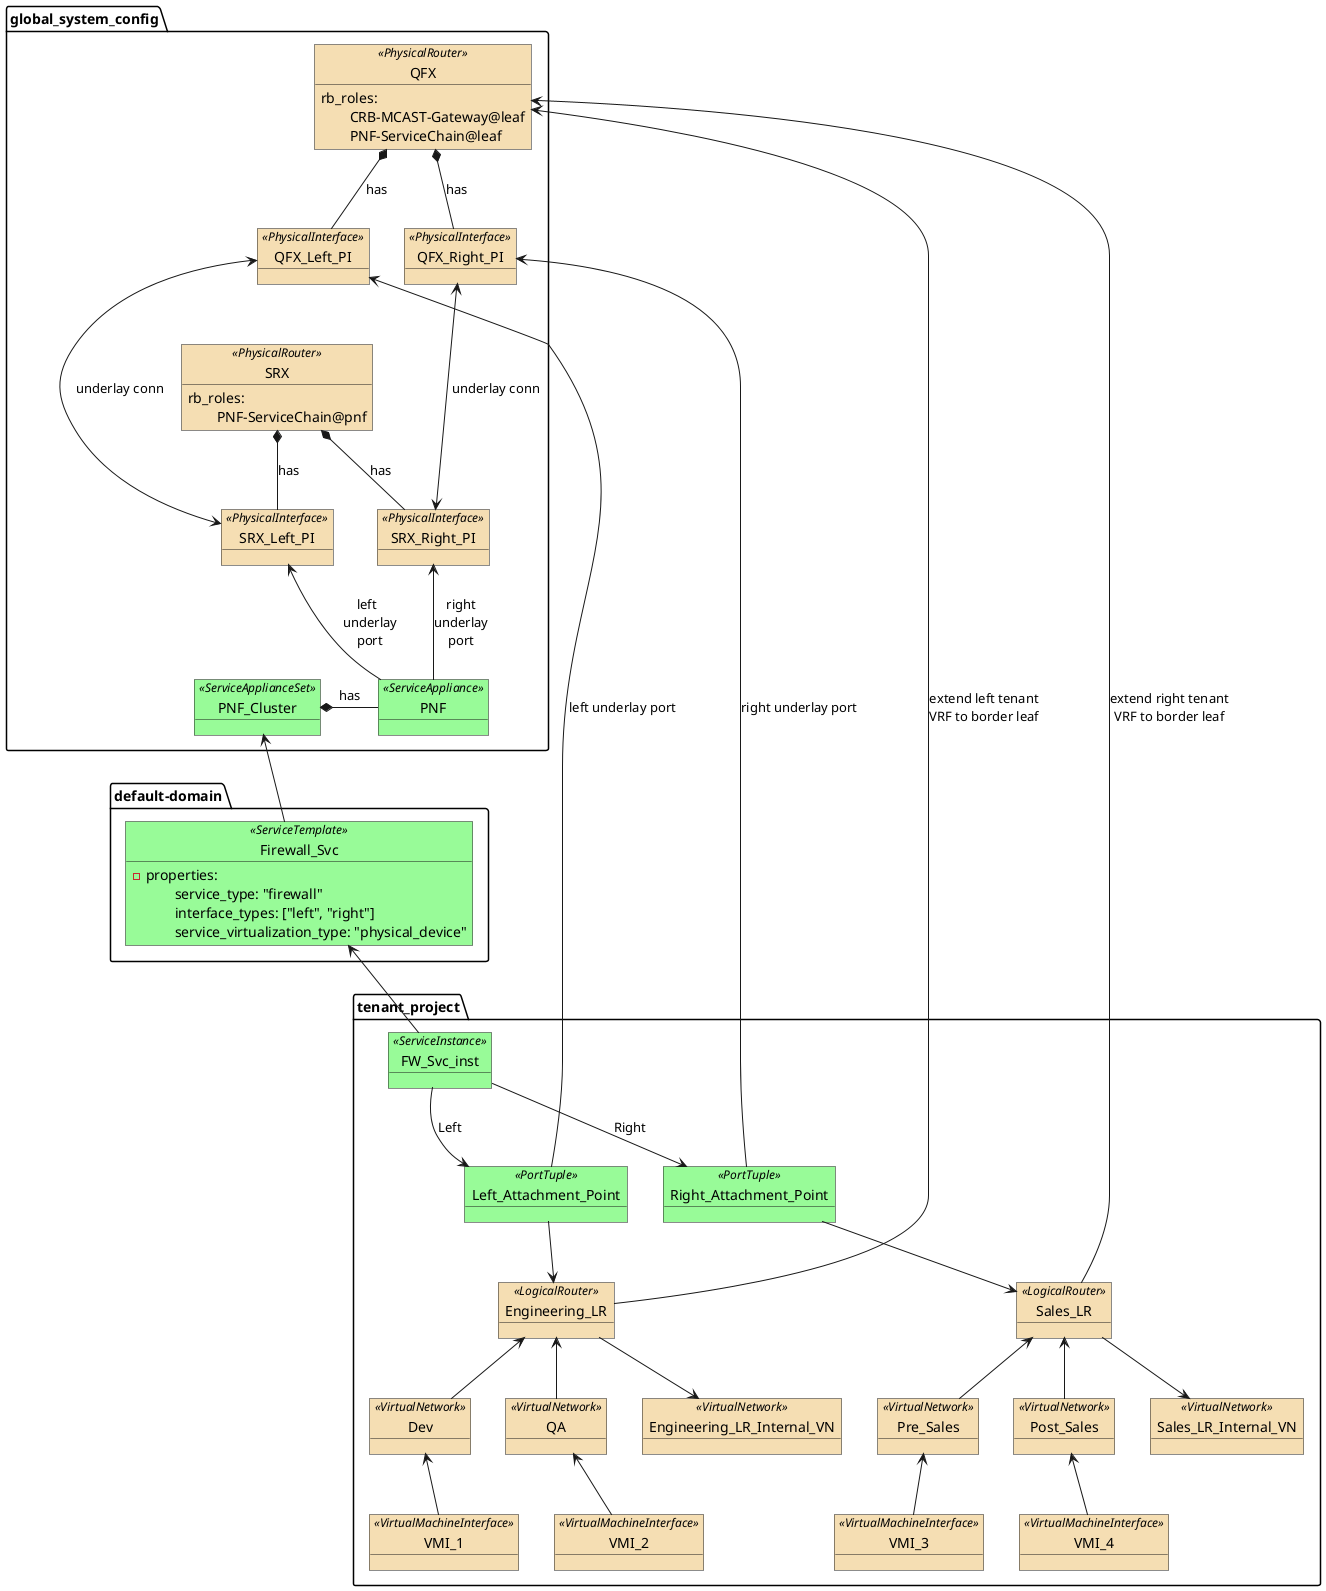 @startuml

skinparam object {
	BackgroundColor PaleGreen
	BackgroundColor<<PhysicalRouter>> Wheat
	BackgroundColor<<PhysicalInterface>> Wheat
	BackgroundColor<<LogicalRouter>> Wheat
	BackgroundColor<<VirtualNetwork>> Wheat
	BackgroundColor<<VirtualMachineInterface>> Wheat
}

package default-domain {
    object Firewall_Svc<<ServiceTemplate>> {
        - properties:
            \tservice_type: "firewall"
            \tinterface_types: ["left", "right"]
            \tservice_virtualization_type: "physical_device"
    }
}

package global_system_config {

    object SRX<<PhysicalRouter>> {
        rb_roles:
        \tPNF-ServiceChain@pnf
    }

    object SRX_Left_PI<<PhysicalInterface>> {
    }

    object SRX_Right_PI<<PhysicalInterface>> {
    }

    object PNF_Cluster<<ServiceApplianceSet>> {
    }

    object PNF<<ServiceAppliance>> {
    }

    object QFX<<PhysicalRouter>> {
        rb_roles:
            \tCRB-MCAST-Gateway@leaf
            \tPNF-ServiceChain@leaf
    }

    object QFX_Left_PI<<PhysicalInterface>> {
    }

    object QFX_Right_PI<<PhysicalInterface>> {
    }

    SRX *-- SRX_Left_PI: has
    SRX *-- SRX_Right_PI: has

    QFX *-- QFX_Left_PI: has
    QFX *-- QFX_Right_PI: has

    QFX_Left_PI <---> SRX_Left_PI: underlay conn
    QFX_Right_PI <---> SRX_Right_PI: underlay conn


    PNF_Cluster *- PNF: has
    SRX_Left_PI <-- PNF: "left\t\t\nunderlay\t\t\nport\t\t"
    SRX_Right_PI <-- PNF: right\nunderlay\nport
}

package tenant_project {
    object FW_Svc_inst<<ServiceInstance>> {

    }

    object Engineering_LR<<LogicalRouter>> {
    }

    object Sales_LR<<LogicalRouter>> {
    }

    object Dev<<VirtualNetwork>> {
    }

    object QA<<VirtualNetwork>> {
    }

    object Pre_Sales<<VirtualNetwork>> {
    }

    object Post_Sales<<VirtualNetwork>> {
    }

    object Engineering_LR_Internal_VN<<VirtualNetwork>> {
    }

    object Sales_LR_Internal_VN<<VirtualNetwork>> {
    }

    object Left_Attachment_Point<<PortTuple>> {
    }

    object Right_Attachment_Point<<PortTuple>> {
    }

    object VMI_1<<VirtualMachineInterface>> {
    }

    object VMI_2<<VirtualMachineInterface>> {
    }

    object VMI_3<<VirtualMachineInterface>> {
    }

    object VMI_4<<VirtualMachineInterface>> {
    }

    Dev <-- VMI_1
    QA <-- VMI_2
    Pre_Sales <-- VMI_3
    Post_Sales <-- VMI_4

    Engineering_LR <-- Dev
    Engineering_LR <-- QA
    Engineering_LR --> Engineering_LR_Internal_VN

    Sales_LR <-- Pre_Sales
    Sales_LR <-- Post_Sales
    Sales_LR --> Sales_LR_Internal_VN

    FW_Svc_inst --> Left_Attachment_Point: Left
    FW_Svc_inst --> Right_Attachment_Point: Right

    Left_Attachment_Point --> Engineering_LR
    Right_Attachment_Point --> Sales_LR
}

PNF_Cluster <-- Firewall_Svc
Firewall_Svc <-- FW_Svc_inst
QFX <-- Engineering_LR: extend left tenant\nVRF to border leaf
QFX <-- Sales_LR: extend right tenant\nVRF to border leaf
QFX_Left_PI <-- Left_Attachment_Point: left underlay port
QFX_Right_PI <-- Right_Attachment_Point: right underlay port

'hide PNF
'hide PNF_Cluster
'hide Firewall_Svc
hide FW_Svc_inst
hide Left_Attachment_Point
hide Right_Attachment_Point

'hide Dev
'hide QA
'hide Pre_Sales
'hide Post_Sales
'hide Engineering_LR
'hide Sales_LR
'hide VMI_1
'hide VMI_2
'hide VMI_3
'hide VMI_4
'hide Sales_LR_Internal_VN
'hide Engineering_LR_Internal_VN

@enduml